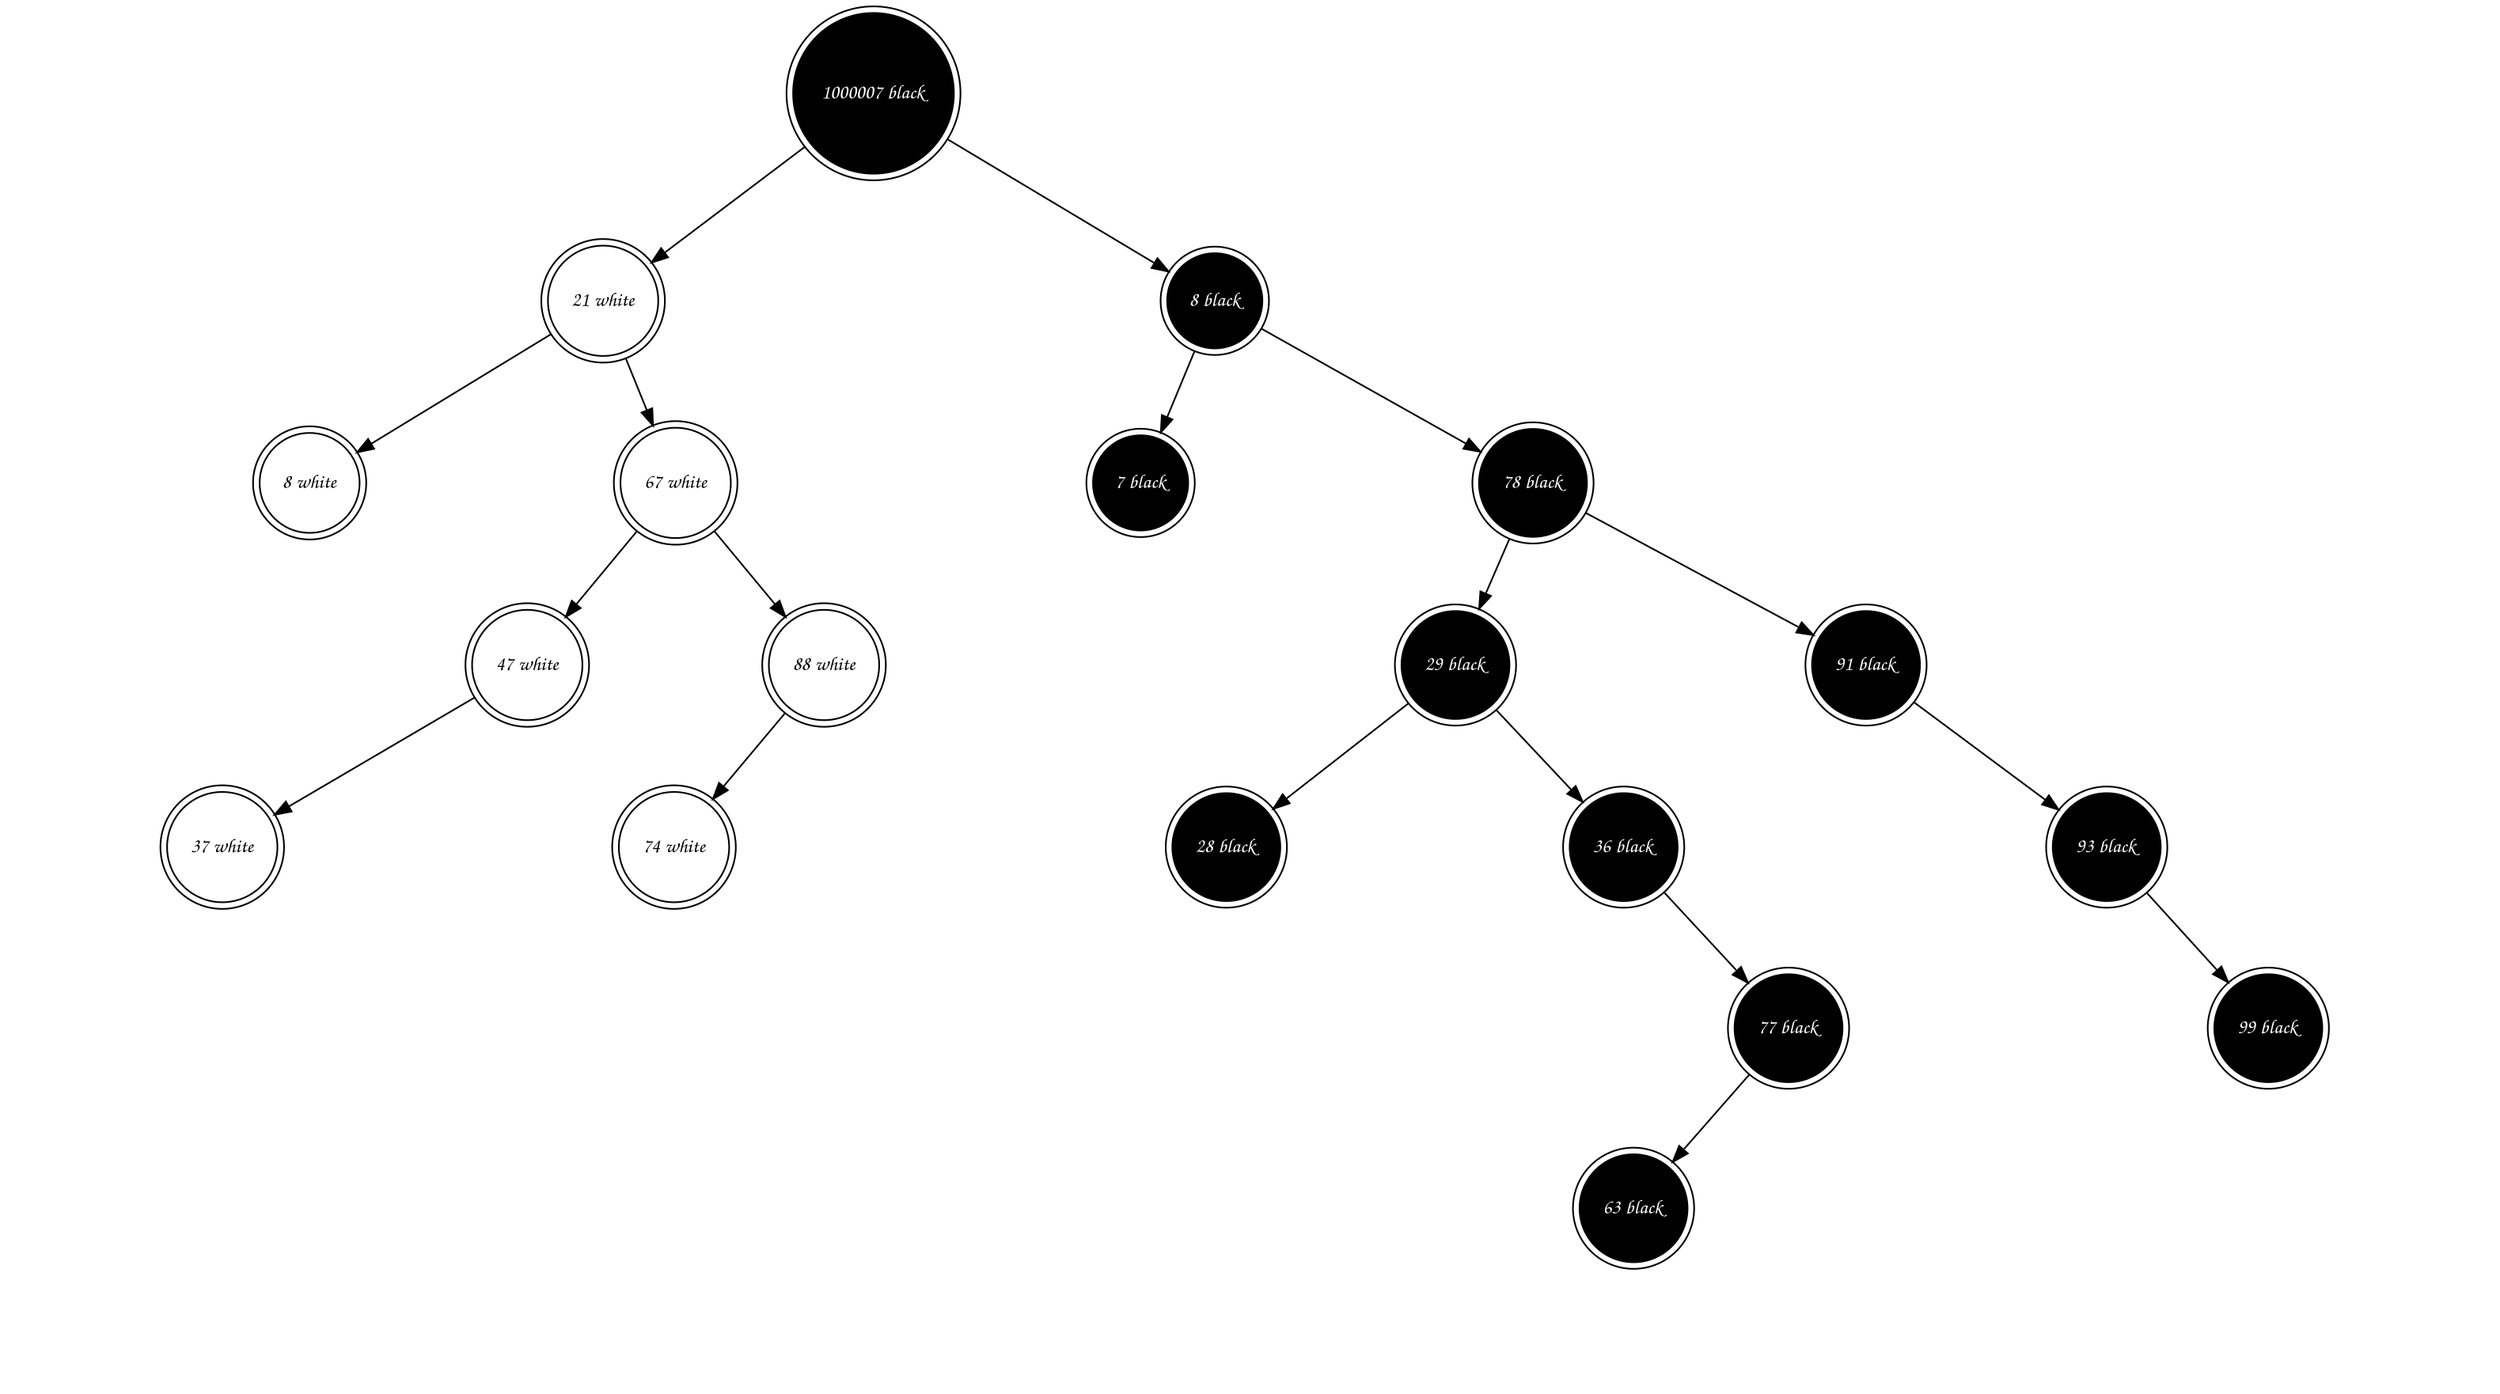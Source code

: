 digraph arbre {
	ordering = out;
	splines = false;
	"1000007 black" [style=filled, fillcolor="black", fontcolor="white", fontsize=12, shape=doublecircle, fontname="Comic Sans MS"];
	"21 white" [style=filled, fillcolor="white", fontcolor="black", fontsize=12, shape=doublecircle, fontname="Comic Sans MS"];
	"1000007 black" -> "21 white";
  "NIL0" [style=invis];
  "1000007 black" -> "NIL0" [style=invis];
	"8 black" [style=filled, fillcolor="black", fontcolor="white", fontsize=12, shape=doublecircle, fontname="Comic Sans MS"];
	"1000007 black" -> "8 black";
	"21 white" [style=filled, fillcolor="white", fontcolor="black", fontsize=12, shape=doublecircle, fontname="Comic Sans MS"];
	"8 white" [style=filled, fillcolor="white", fontcolor="black", fontsize=12, shape=doublecircle, fontname="Comic Sans MS"];
	"21 white" -> "8 white";
  "NIL1" [style=invis];
  "21 white" -> "NIL1" [style=invis];
	"67 white" [style=filled, fillcolor="white", fontcolor="black", fontsize=12, shape=doublecircle, fontname="Comic Sans MS"];
	"21 white" -> "67 white";
	"8 white" [style=filled, fillcolor="white", fontcolor="black", fontsize=12, shape=doublecircle, fontname="Comic Sans MS"];
	"NIL2" [style=invis];
	"8 white" -> "NIL2" [style=invis];
  "NIL3" [style=invis];
  "8 white" -> "NIL3" [style=invis];
"NIL4" [style=invis];
"8 white" -> "NIL4" [style=invis];
	"67 white" [style=filled, fillcolor="white", fontcolor="black", fontsize=12, shape=doublecircle, fontname="Comic Sans MS"];
	"47 white" [style=filled, fillcolor="white", fontcolor="black", fontsize=12, shape=doublecircle, fontname="Comic Sans MS"];
	"67 white" -> "47 white";
  "NIL5" [style=invis];
  "67 white" -> "NIL5" [style=invis];
	"88 white" [style=filled, fillcolor="white", fontcolor="black", fontsize=12, shape=doublecircle, fontname="Comic Sans MS"];
	"67 white" -> "88 white";
	"47 white" [style=filled, fillcolor="white", fontcolor="black", fontsize=12, shape=doublecircle, fontname="Comic Sans MS"];
	"37 white" [style=filled, fillcolor="white", fontcolor="black", fontsize=12, shape=doublecircle, fontname="Comic Sans MS"];
	"47 white" -> "37 white";
  "NIL6" [style=invis];
  "47 white" -> "NIL6" [style=invis];
"NIL7" [style=invis];
"47 white" -> "NIL7" [style=invis];
	"37 white" [style=filled, fillcolor="white", fontcolor="black", fontsize=12, shape=doublecircle, fontname="Comic Sans MS"];
	"NIL8" [style=invis];
	"37 white" -> "NIL8" [style=invis];
  "NIL9" [style=invis];
  "37 white" -> "NIL9" [style=invis];
"NIL10" [style=invis];
"37 white" -> "NIL10" [style=invis];
	"88 white" [style=filled, fillcolor="white", fontcolor="black", fontsize=12, shape=doublecircle, fontname="Comic Sans MS"];
	"74 white" [style=filled, fillcolor="white", fontcolor="black", fontsize=12, shape=doublecircle, fontname="Comic Sans MS"];
	"88 white" -> "74 white";
  "NIL11" [style=invis];
  "88 white" -> "NIL11" [style=invis];
"NIL12" [style=invis];
"88 white" -> "NIL12" [style=invis];
	"74 white" [style=filled, fillcolor="white", fontcolor="black", fontsize=12, shape=doublecircle, fontname="Comic Sans MS"];
	"NIL13" [style=invis];
	"74 white" -> "NIL13" [style=invis];
  "NIL14" [style=invis];
  "74 white" -> "NIL14" [style=invis];
"NIL15" [style=invis];
"74 white" -> "NIL15" [style=invis];
	"8 black" [style=filled, fillcolor="black", fontcolor="white", fontsize=12, shape=doublecircle, fontname="Comic Sans MS"];
	"7 black" [style=filled, fillcolor="black", fontcolor="white", fontsize=12, shape=doublecircle, fontname="Comic Sans MS"];
	"8 black" -> "7 black";
  "NIL16" [style=invis];
  "8 black" -> "NIL16" [style=invis];
	"78 black" [style=filled, fillcolor="black", fontcolor="white", fontsize=12, shape=doublecircle, fontname="Comic Sans MS"];
	"8 black" -> "78 black";
	"7 black" [style=filled, fillcolor="black", fontcolor="white", fontsize=12, shape=doublecircle, fontname="Comic Sans MS"];
	"NIL17" [style=invis];
	"7 black" -> "NIL17" [style=invis];
  "NIL18" [style=invis];
  "7 black" -> "NIL18" [style=invis];
"NIL19" [style=invis];
"7 black" -> "NIL19" [style=invis];
	"78 black" [style=filled, fillcolor="black", fontcolor="white", fontsize=12, shape=doublecircle, fontname="Comic Sans MS"];
	"29 black" [style=filled, fillcolor="black", fontcolor="white", fontsize=12, shape=doublecircle, fontname="Comic Sans MS"];
	"78 black" -> "29 black";
  "NIL20" [style=invis];
  "78 black" -> "NIL20" [style=invis];
	"91 black" [style=filled, fillcolor="black", fontcolor="white", fontsize=12, shape=doublecircle, fontname="Comic Sans MS"];
	"78 black" -> "91 black";
	"29 black" [style=filled, fillcolor="black", fontcolor="white", fontsize=12, shape=doublecircle, fontname="Comic Sans MS"];
	"28 black" [style=filled, fillcolor="black", fontcolor="white", fontsize=12, shape=doublecircle, fontname="Comic Sans MS"];
	"29 black" -> "28 black";
  "NIL21" [style=invis];
  "29 black" -> "NIL21" [style=invis];
	"36 black" [style=filled, fillcolor="black", fontcolor="white", fontsize=12, shape=doublecircle, fontname="Comic Sans MS"];
	"29 black" -> "36 black";
	"28 black" [style=filled, fillcolor="black", fontcolor="white", fontsize=12, shape=doublecircle, fontname="Comic Sans MS"];
	"NIL22" [style=invis];
	"28 black" -> "NIL22" [style=invis];
  "NIL23" [style=invis];
  "28 black" -> "NIL23" [style=invis];
"NIL24" [style=invis];
"28 black" -> "NIL24" [style=invis];
	"36 black" [style=filled, fillcolor="black", fontcolor="white", fontsize=12, shape=doublecircle, fontname="Comic Sans MS"];
	"NIL25" [style=invis];
	"36 black" -> "NIL25" [style=invis];
  "NIL26" [style=invis];
  "36 black" -> "NIL26" [style=invis];
	"77 black" [style=filled, fillcolor="black", fontcolor="white", fontsize=12, shape=doublecircle, fontname="Comic Sans MS"];
	"36 black" -> "77 black";
	"77 black" [style=filled, fillcolor="black", fontcolor="white", fontsize=12, shape=doublecircle, fontname="Comic Sans MS"];
	"63 black" [style=filled, fillcolor="black", fontcolor="white", fontsize=12, shape=doublecircle, fontname="Comic Sans MS"];
	"77 black" -> "63 black";
  "NIL27" [style=invis];
  "77 black" -> "NIL27" [style=invis];
"NIL28" [style=invis];
"77 black" -> "NIL28" [style=invis];
	"63 black" [style=filled, fillcolor="black", fontcolor="white", fontsize=12, shape=doublecircle, fontname="Comic Sans MS"];
	"NIL29" [style=invis];
	"63 black" -> "NIL29" [style=invis];
  "NIL30" [style=invis];
  "63 black" -> "NIL30" [style=invis];
"NIL31" [style=invis];
"63 black" -> "NIL31" [style=invis];
	"91 black" [style=filled, fillcolor="black", fontcolor="white", fontsize=12, shape=doublecircle, fontname="Comic Sans MS"];
	"NIL32" [style=invis];
	"91 black" -> "NIL32" [style=invis];
  "NIL33" [style=invis];
  "91 black" -> "NIL33" [style=invis];
	"93 black" [style=filled, fillcolor="black", fontcolor="white", fontsize=12, shape=doublecircle, fontname="Comic Sans MS"];
	"91 black" -> "93 black";
	"93 black" [style=filled, fillcolor="black", fontcolor="white", fontsize=12, shape=doublecircle, fontname="Comic Sans MS"];
	"NIL34" [style=invis];
	"93 black" -> "NIL34" [style=invis];
  "NIL35" [style=invis];
  "93 black" -> "NIL35" [style=invis];
	"99 black" [style=filled, fillcolor="black", fontcolor="white", fontsize=12, shape=doublecircle, fontname="Comic Sans MS"];
	"93 black" -> "99 black";
	"99 black" [style=filled, fillcolor="black", fontcolor="white", fontsize=12, shape=doublecircle, fontname="Comic Sans MS"];
	"NIL36" [style=invis];
	"99 black" -> "NIL36" [style=invis];
  "NIL37" [style=invis];
  "99 black" -> "NIL37" [style=invis];
"NIL38" [style=invis];
"99 black" -> "NIL38" [style=invis];
}

